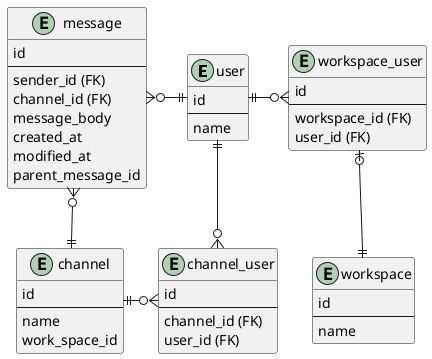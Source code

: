 @@startuml

entity user {
    id
    --
    name
}


entity channel {
    id
    --
    name
    work_space_id
}

entity workspace {
    id
    --
    name
}

entity message {
    id
    --
    sender_id (FK)
    channel_id (FK)
    message_body
    created_at
    modified_at
    parent_message_id
}

entity channel_user {
    id
    --
    channel_id (FK)
    user_id (FK)
}


entity workspace_user {
    id
    --
    workspace_id (FK)
    user_id (FK)
}

user ||-l-o{ message
user ||--o{ channel_user
user ||-r-o{ workspace_user
channel ||-r-o{ channel_user
channel ||-u-o{ message
workspace ||-u-o| workspace_user

@@enduml